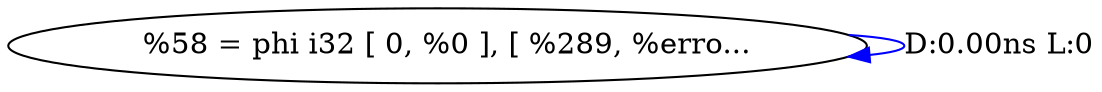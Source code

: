 digraph {
Node0x341d2b0[label="  %58 = phi i32 [ 0, %0 ], [ %289, %erro..."];
Node0x341d2b0 -> Node0x341d2b0[label="D:0.00ns L:0",color=blue];
}
